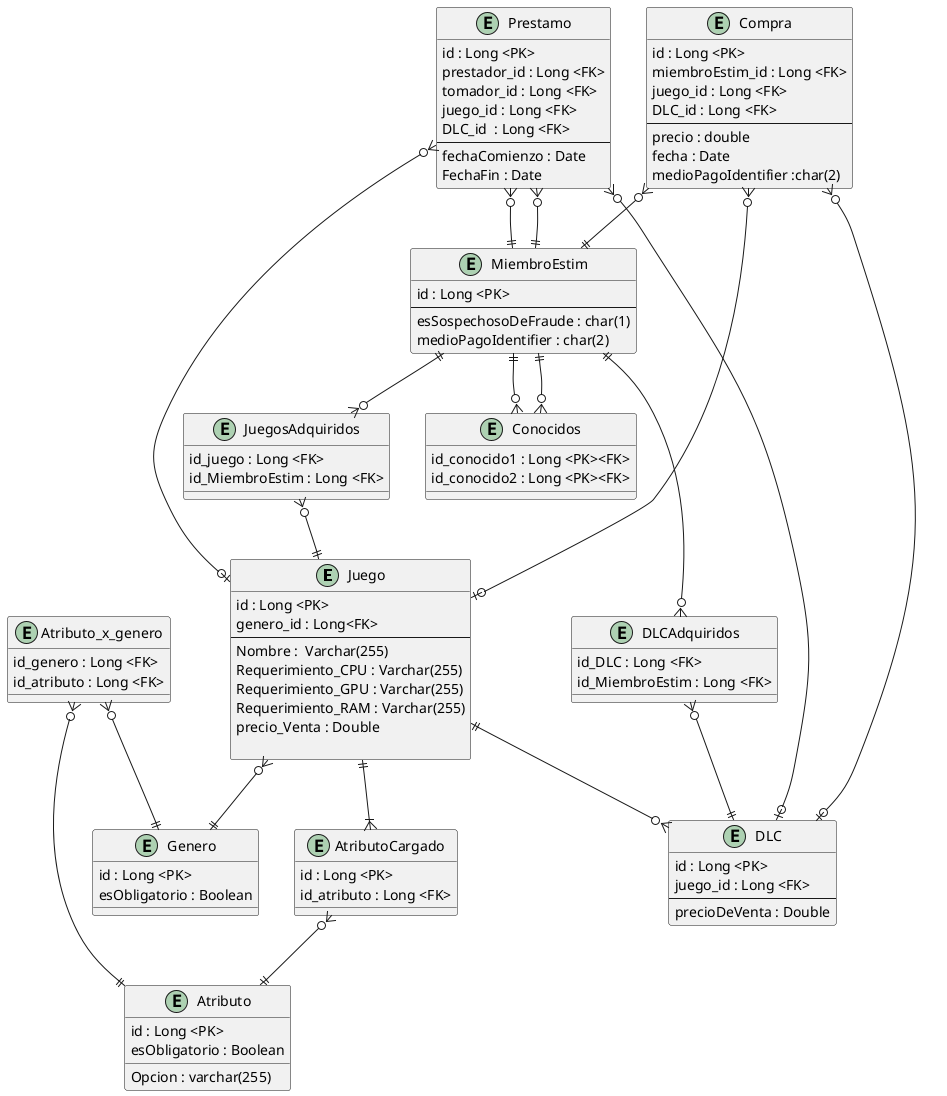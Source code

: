 @startuml

Entity Juego{
    id : Long <PK>
    genero_id : Long<FK>
    --
    Nombre :  Varchar(255)
    Requerimiento_CPU : Varchar(255)
    Requerimiento_GPU : Varchar(255)
    Requerimiento_RAM : Varchar(255)
    precio_Venta : Double

}

Entity Genero{
    id : Long <PK>
    esObligatorio : Boolean
}

Entity Atributo_x_genero{
    id_genero : Long <FK>
    id_atributo : Long <FK>
}

Entity AtributoCargado{
     id : Long <PK>
     id_atributo : Long <FK>
 }

Entity Atributo{
     id : Long <PK>
     esObligatorio : Boolean
     Opcion : varchar(255)
}


Entity Compra{
     id : Long <PK>
     miembroEstim_id : Long <FK>
     juego_id : Long <FK>
     DLC_id : Long <FK>
     --
     precio : double
     fecha : Date
     medioPagoIdentifier :char(2)
 }

Entity MiembroEstim{
     id : Long <PK>
     --
     esSospechosoDeFraude : char(1)
     medioPagoIdentifier : char(2)
}

Entity JuegosAdquiridos{
    id_juego : Long <FK>
    id_MiembroEstim : Long <FK>
}

Entity Prestamo{
     id : Long <PK>
     prestador_id : Long <FK>
     tomador_id : Long <FK>
     juego_id : Long <FK>
     DLC_id  : Long <FK>
    --
    fechaComienzo : Date
    FechaFin : Date
}

Entity Conocidos{
  id_conocido1 : Long <PK><FK>
  id_conocido2 : Long <PK><FK>
}



Entity DLC{
     id : Long <PK>
     juego_id : Long <FK>
     --
     precioDeVenta : Double
}

Entity DLCAdquiridos{
    id_DLC : Long <FK>
    id_MiembroEstim : Long <FK>
}

Juego ||--o{ DLC
Juego }o--|| Genero

AtributoCargado }o--|| Atributo
Juego ||--|{ AtributoCargado

Atributo_x_genero }o--|| Atributo
Atributo_x_genero }o--|| Genero

MiembroEstim ||--o{ Conocidos
MiembroEstim ||--o{ Conocidos
MiembroEstim ||--o{ JuegosAdquiridos
MiembroEstim ||--o{ DLCAdquiridos
JuegosAdquiridos }o--|| Juego
DLCAdquiridos }o--|| DLC

Compra }o--o| DLC
Compra }o--o| Juego
Compra }o--|| MiembroEstim


Prestamo  }o--|| MiembroEstim
Prestamo  }o--|| MiembroEstim
Prestamo  }o--o| Juego
Prestamo  }o--o| DLC

}

@enduml


La relacion ManyToMany entre Genero y Atributo es porque establecemos que los atributos
se persisten en el sistema y luego se eligen por preferencia.

No voy a tener 200 filas con la pregunta: EsParaMayoresDeEdad. pero si referencias a esa pregunta.
